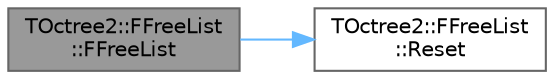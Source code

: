 digraph "TOctree2::FFreeList::FFreeList"
{
 // INTERACTIVE_SVG=YES
 // LATEX_PDF_SIZE
  bgcolor="transparent";
  edge [fontname=Helvetica,fontsize=10,labelfontname=Helvetica,labelfontsize=10];
  node [fontname=Helvetica,fontsize=10,shape=box,height=0.2,width=0.4];
  rankdir="LR";
  Node1 [id="Node000001",label="TOctree2::FFreeList\l::FFreeList",height=0.2,width=0.4,color="gray40", fillcolor="grey60", style="filled", fontcolor="black",tooltip=" "];
  Node1 -> Node2 [id="edge1_Node000001_Node000002",color="steelblue1",style="solid",tooltip=" "];
  Node2 [id="Node000002",label="TOctree2::FFreeList\l::Reset",height=0.2,width=0.4,color="grey40", fillcolor="white", style="filled",URL="$d9/d1a/classTOctree2_1_1FFreeList.html#a8e144ff330effa8724b15ee146f9ed84",tooltip=" "];
}
